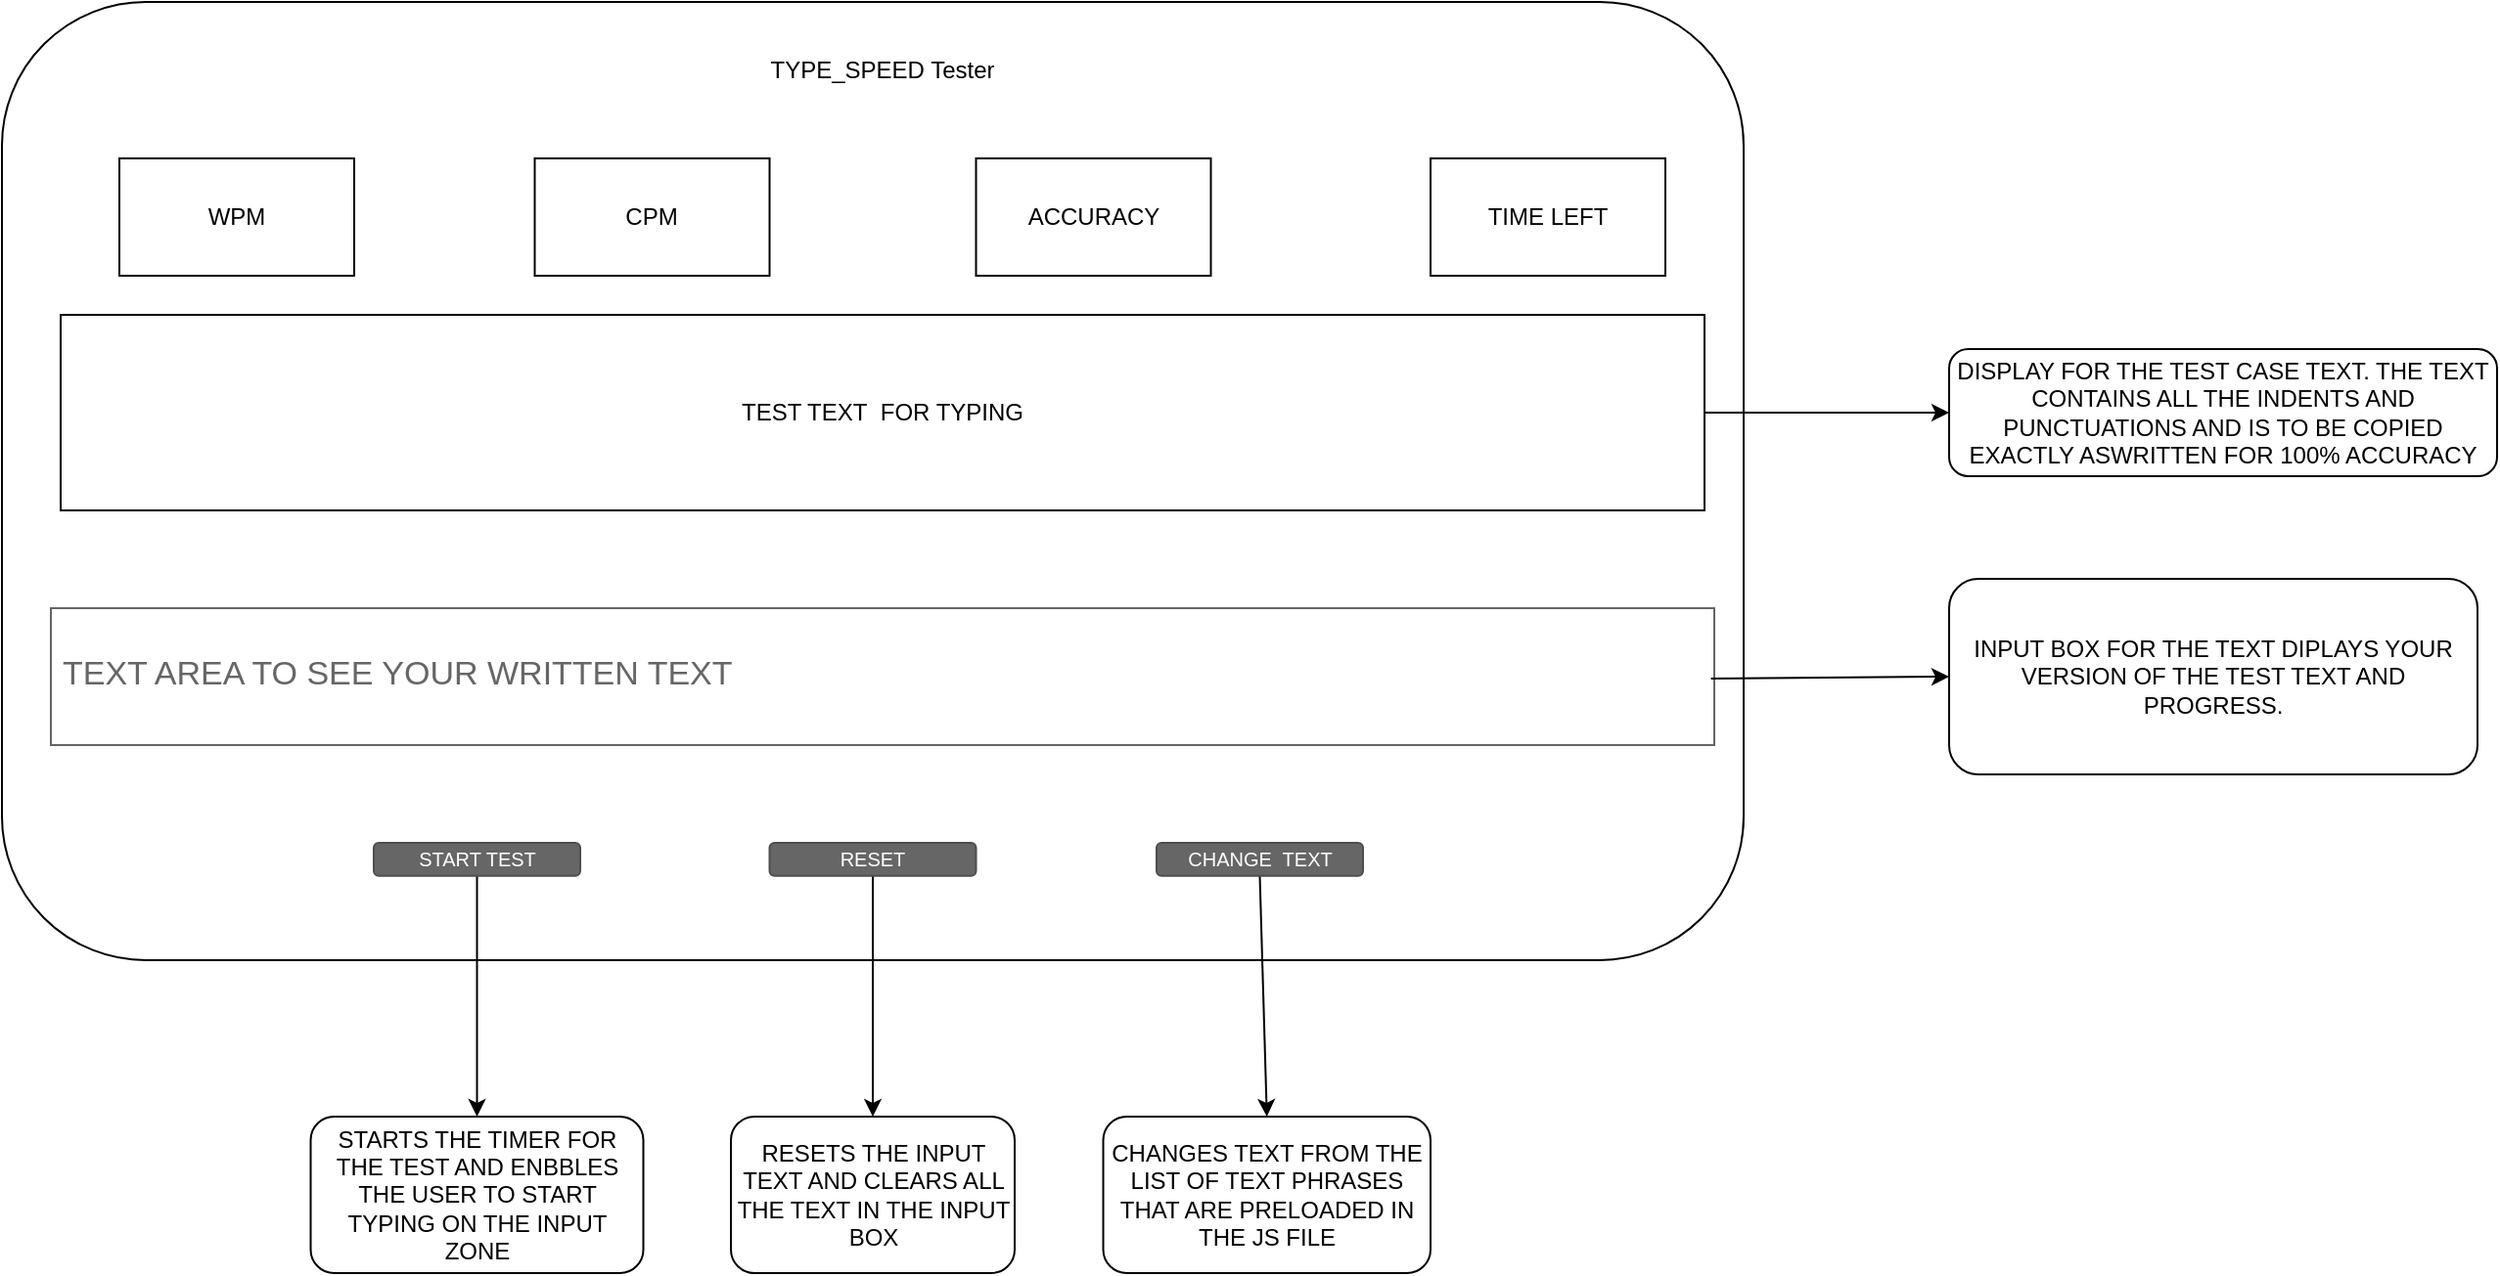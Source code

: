 <mxfile>
    <diagram id="ygVibFNWMpahL8YUq-z6" name="Page-1">
        <mxGraphModel dx="1454" dy="601" grid="1" gridSize="10" guides="1" tooltips="1" connect="1" arrows="1" fold="1" page="1" pageScale="1" pageWidth="850" pageHeight="1100" math="0" shadow="0">
            <root>
                <mxCell id="0"/>
                <mxCell id="1" parent="0"/>
                <mxCell id="4" value="" style="rounded=1;whiteSpace=wrap;html=1;" vertex="1" parent="1">
                    <mxGeometry x="70" y="90" width="890" height="490" as="geometry"/>
                </mxCell>
                <mxCell id="5" value="TYPE_SPEED Tester" style="text;html=1;align=center;verticalAlign=middle;whiteSpace=wrap;rounded=0;" vertex="1" parent="1">
                    <mxGeometry x="430" y="100" width="180" height="50" as="geometry"/>
                </mxCell>
                <mxCell id="26" style="edgeStyle=none;html=1;exitX=1;exitY=0.5;exitDx=0;exitDy=0;" edge="1" parent="1" source="7" target="27">
                    <mxGeometry relative="1" as="geometry">
                        <mxPoint x="1110" y="230" as="targetPoint"/>
                    </mxGeometry>
                </mxCell>
                <mxCell id="7" value="TEST TEXT&amp;nbsp; FOR TYPING" style="rounded=0;whiteSpace=wrap;html=1;" vertex="1" parent="1">
                    <mxGeometry x="100" y="250" width="840" height="100" as="geometry"/>
                </mxCell>
                <mxCell id="20" value="TEXT AREA TO SEE YOUR WRITTEN TEXT" style="strokeWidth=1;shadow=0;dashed=0;align=center;html=1;shape=mxgraph.mockup.text.textBox;fontColor=#666666;align=left;fontSize=17;spacingLeft=4;spacingTop=-3;whiteSpace=wrap;strokeColor=#666666;mainText=" vertex="1" parent="1">
                    <mxGeometry x="95" y="400" width="850" height="70" as="geometry"/>
                </mxCell>
                <mxCell id="40" style="edgeStyle=none;html=1;exitX=0.5;exitY=1;exitDx=0;exitDy=0;entryX=0.5;entryY=0;entryDx=0;entryDy=0;" edge="1" parent="1" source="22" target="39">
                    <mxGeometry relative="1" as="geometry"/>
                </mxCell>
                <mxCell id="22" value="RESET" style="rounded=1;html=1;shadow=0;dashed=0;whiteSpace=wrap;fontSize=10;fillColor=#666666;align=center;strokeColor=#4D4D4D;fontColor=#ffffff;" vertex="1" parent="1">
                    <mxGeometry x="462.25" y="520" width="105.5" height="16.88" as="geometry"/>
                </mxCell>
                <mxCell id="35" style="edgeStyle=none;html=1;exitX=0.5;exitY=1;exitDx=0;exitDy=0;entryX=0.5;entryY=0;entryDx=0;entryDy=0;" edge="1" parent="1" source="23" target="36">
                    <mxGeometry relative="1" as="geometry">
                        <mxPoint x="313" y="640" as="targetPoint"/>
                    </mxGeometry>
                </mxCell>
                <mxCell id="23" value="START TEST" style="rounded=1;html=1;shadow=0;dashed=0;whiteSpace=wrap;fontSize=10;fillColor=#666666;align=center;strokeColor=#4D4D4D;fontColor=#ffffff;" vertex="1" parent="1">
                    <mxGeometry x="260" y="520" width="105.5" height="16.88" as="geometry"/>
                </mxCell>
                <mxCell id="43" style="edgeStyle=none;html=1;exitX=0.5;exitY=1;exitDx=0;exitDy=0;entryX=0.5;entryY=0;entryDx=0;entryDy=0;" edge="1" parent="1" source="24" target="42">
                    <mxGeometry relative="1" as="geometry"/>
                </mxCell>
                <mxCell id="24" value="CHANGE&amp;nbsp; TEXT" style="rounded=1;html=1;shadow=0;dashed=0;whiteSpace=wrap;fontSize=10;fillColor=#666666;align=center;strokeColor=#4D4D4D;fontColor=#ffffff;" vertex="1" parent="1">
                    <mxGeometry x="660" y="520" width="105.5" height="16.88" as="geometry"/>
                </mxCell>
                <mxCell id="27" value="&lt;span style=&quot;font-weight: normal;&quot;&gt;DISPLAY FOR THE TEST CASE TEXT. THE TEXT CONTAINS ALL THE INDENTS AND PUNCTUATIONS AND IS TO BE COPIED EXACTLY ASWRITTEN FOR 100% ACCURACY&lt;/span&gt;" style="rounded=1;whiteSpace=wrap;html=1;fontStyle=1" vertex="1" parent="1">
                    <mxGeometry x="1065" y="267.5" width="280" height="65" as="geometry"/>
                </mxCell>
                <mxCell id="29" value="INPUT BOX FOR THE TEXT DIPLAYS YOUR VERSION OF THE TEST TEXT AND PROGRESS." style="rounded=1;whiteSpace=wrap;html=1;" vertex="1" parent="1">
                    <mxGeometry x="1065" y="385" width="270" height="100" as="geometry"/>
                </mxCell>
                <mxCell id="31" value="WPM" style="rounded=0;whiteSpace=wrap;html=1;" vertex="1" parent="1">
                    <mxGeometry x="130" y="170" width="120" height="60" as="geometry"/>
                </mxCell>
                <mxCell id="32" value="CPM" style="rounded=0;whiteSpace=wrap;html=1;" vertex="1" parent="1">
                    <mxGeometry x="342.25" y="170" width="120" height="60" as="geometry"/>
                </mxCell>
                <mxCell id="33" value="ACCURACY" style="rounded=0;whiteSpace=wrap;html=1;" vertex="1" parent="1">
                    <mxGeometry x="567.75" y="170" width="120" height="60" as="geometry"/>
                </mxCell>
                <mxCell id="34" value="TIME LEFT" style="rounded=0;whiteSpace=wrap;html=1;" vertex="1" parent="1">
                    <mxGeometry x="800" y="170" width="120" height="60" as="geometry"/>
                </mxCell>
                <mxCell id="36" value="STARTS THE TIMER FOR THE TEST AND ENBBLES THE USER TO START TYPING ON THE INPUT ZONE" style="rounded=1;whiteSpace=wrap;html=1;" vertex="1" parent="1">
                    <mxGeometry x="227.75" y="660" width="170" height="80" as="geometry"/>
                </mxCell>
                <mxCell id="39" value="RESETS THE INPUT TEXT AND CLEARS ALL THE TEXT IN THE INPUT BOX" style="rounded=1;whiteSpace=wrap;html=1;" vertex="1" parent="1">
                    <mxGeometry x="442.5" y="660" width="145" height="80" as="geometry"/>
                </mxCell>
                <mxCell id="42" value="CHANGES TEXT FROM THE LIST OF TEXT PHRASES THAT ARE PRELOADED IN THE JS FILE" style="rounded=1;whiteSpace=wrap;html=1;" vertex="1" parent="1">
                    <mxGeometry x="632.75" y="660" width="167.25" height="80" as="geometry"/>
                </mxCell>
                <mxCell id="44" value="" style="endArrow=classic;html=1;exitX=0.998;exitY=0.514;exitDx=0;exitDy=0;exitPerimeter=0;entryX=0;entryY=0.5;entryDx=0;entryDy=0;" edge="1" parent="1" source="20" target="29">
                    <mxGeometry width="50" height="50" relative="1" as="geometry">
                        <mxPoint x="550" y="500" as="sourcePoint"/>
                        <mxPoint x="600" y="450" as="targetPoint"/>
                    </mxGeometry>
                </mxCell>
            </root>
        </mxGraphModel>
    </diagram>
</mxfile>